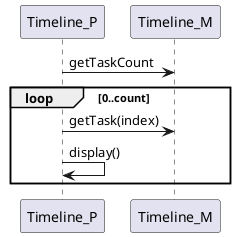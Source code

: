 @startuml Timeline_P..display_entry.png

Timeline_P -> Timeline_M : getTaskCount
loop 0..count
Timeline_P -> Timeline_M : getTask(index)
Timeline_P -> Timeline_P : display()
end

@enduml